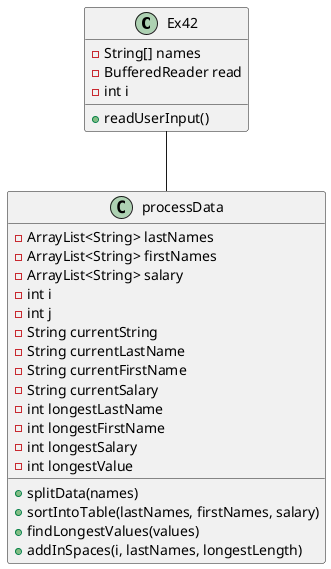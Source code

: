 @startuml
'https://plantuml.com/sequence-diagram

class Ex42{
    -String[] names
    -BufferedReader read
    -int i

    +readUserInput()
}

class processData{
    -ArrayList<String> lastNames
    -ArrayList<String> firstNames
    -ArrayList<String> salary
    -int i
    -int j
    -String currentString
    -String currentLastName
    -String currentFirstName
    -String currentSalary
    -int longestLastName
    -int longestFirstName
    -int longestSalary
    -int longestValue

    +splitData(names)
    +sortIntoTable(lastNames, firstNames, salary)
    +findLongestValues(values)
    +addInSpaces(i, lastNames, longestLength)
}

Ex42 -- processData

@enduml

